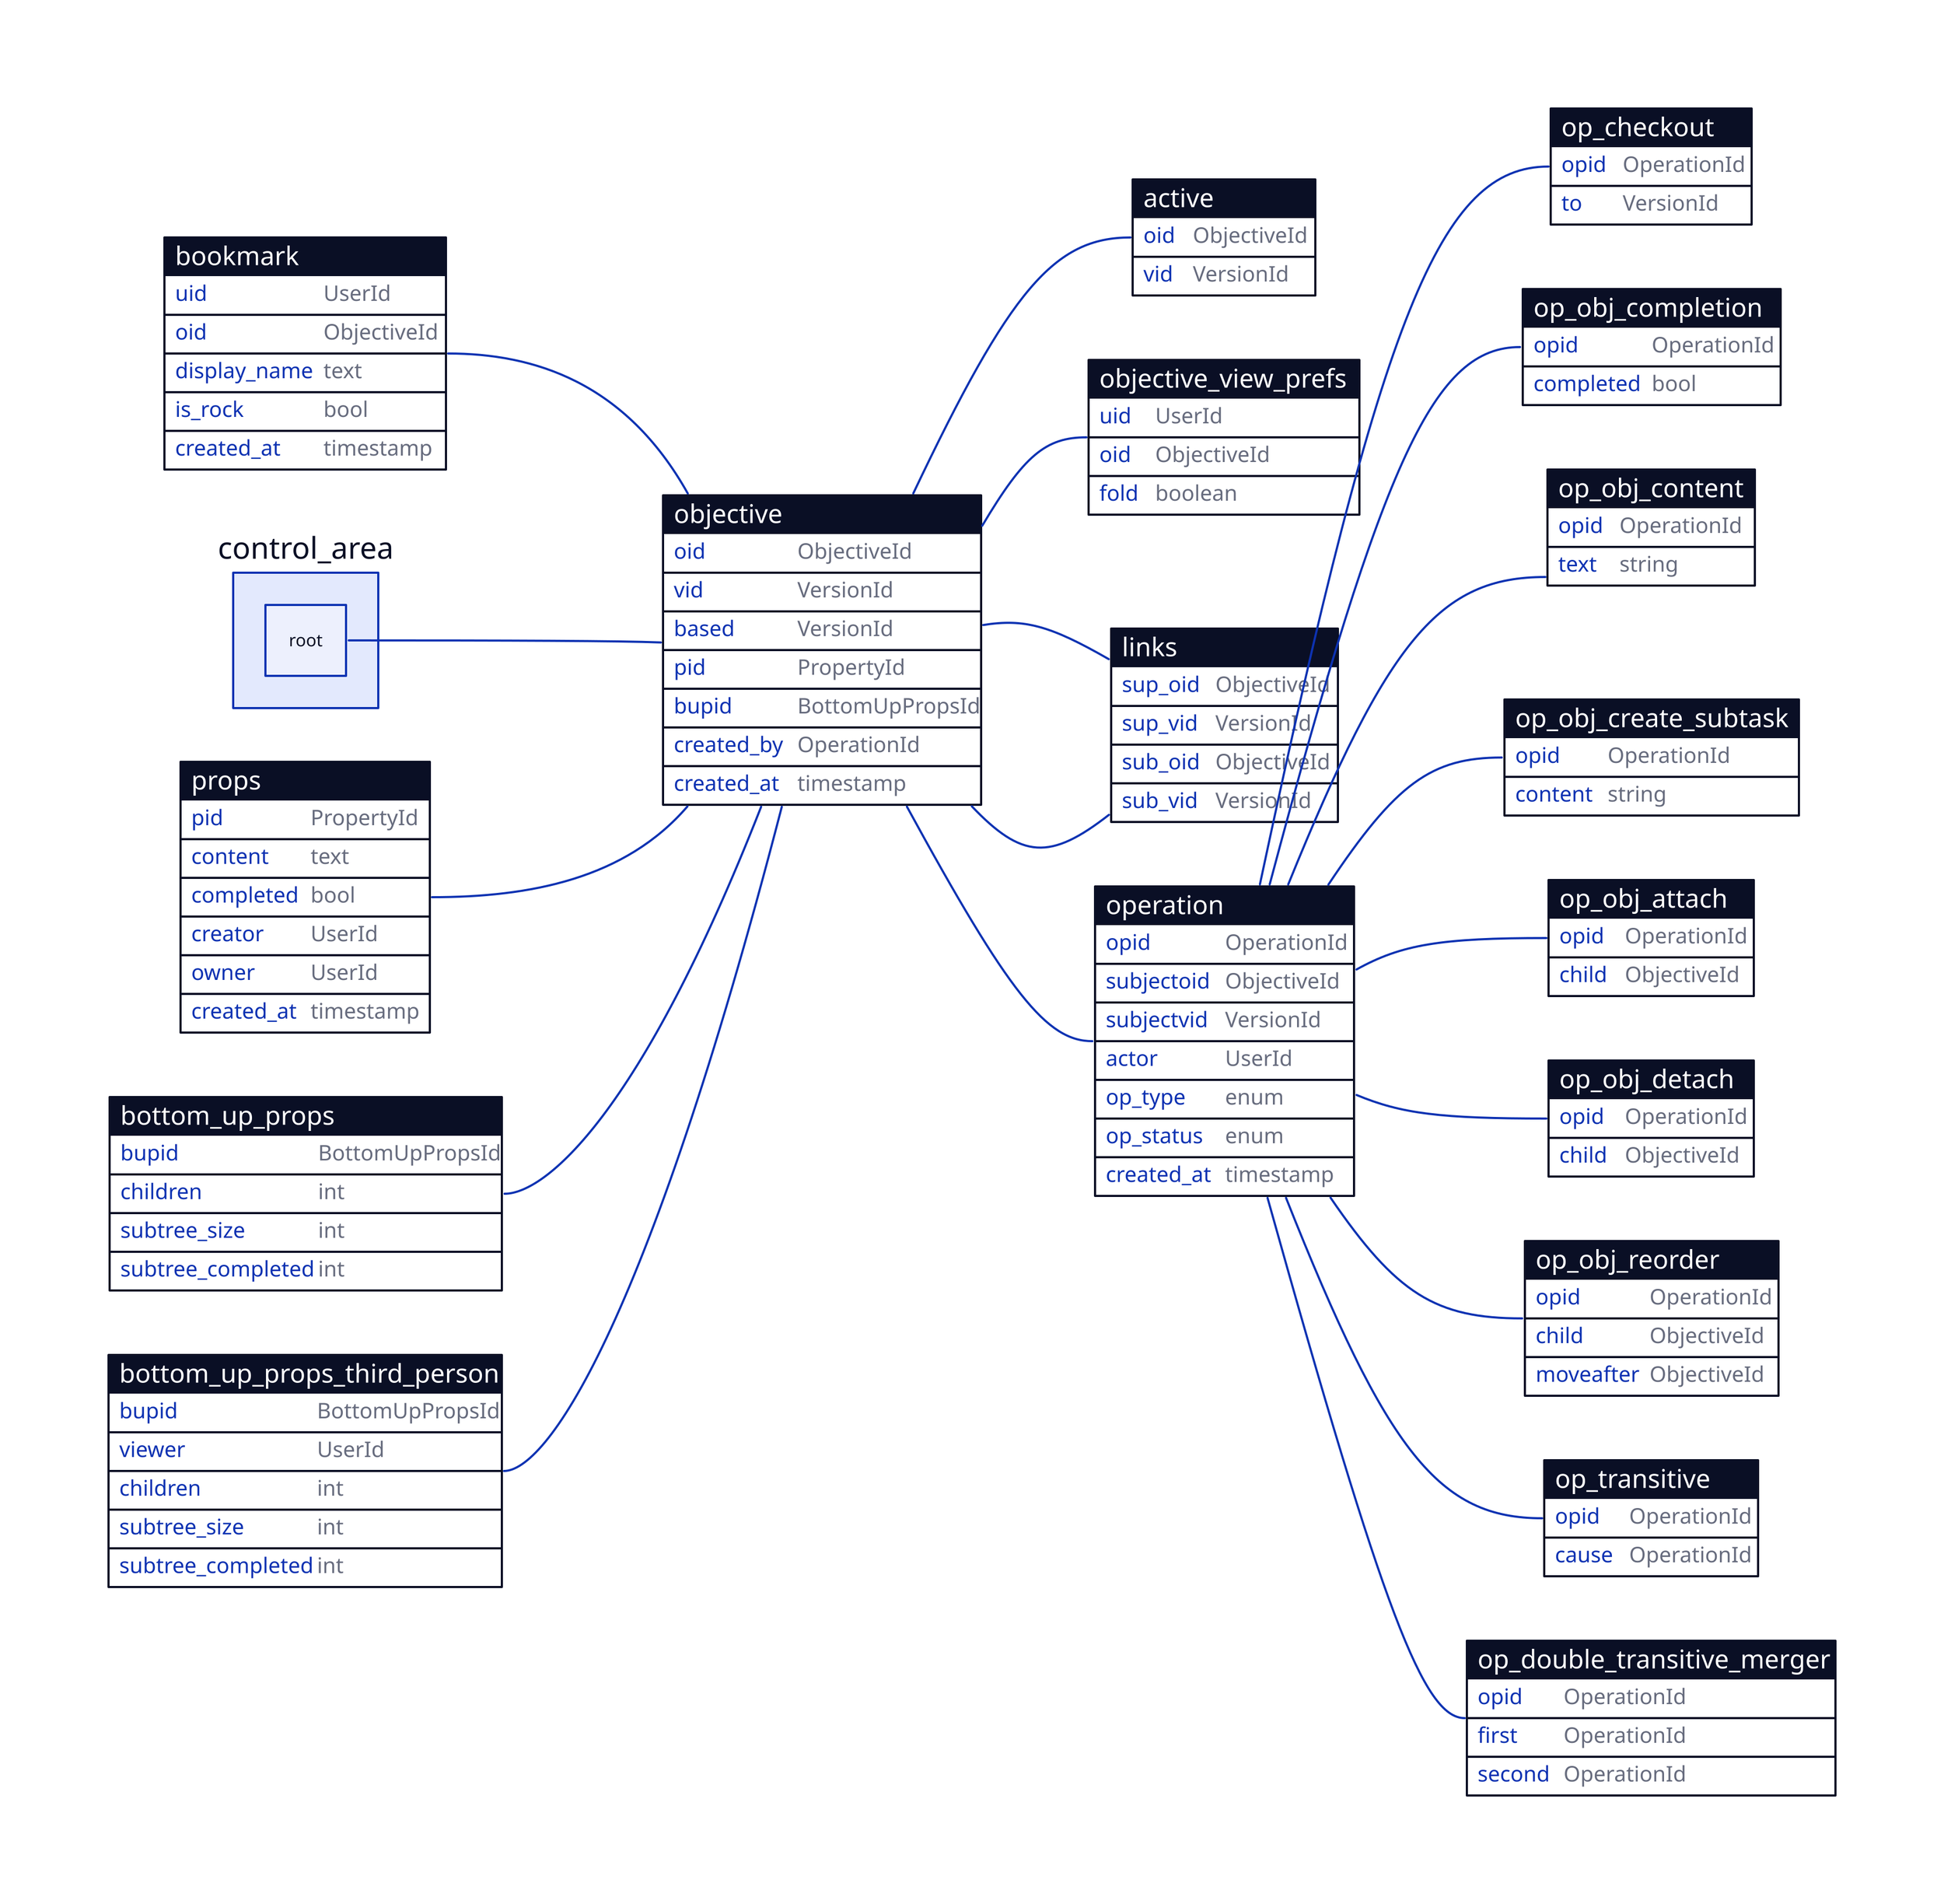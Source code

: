 direction: right

active: {
  shape: sql_table

  oid: ObjectiveId
  vid: VersionId
}

bookmark: {
  shape: sql_table

  uid: UserId
  oid: ObjectiveId
  display_name: text
  is_rock: bool # rocks are hidden in the UI
  created_at: timestamp
}
    
objective: {
  shape: sql_table

  oid: ObjectiveId
  vid: VersionId
  based: VersionId
  pid: PropertyId
  bupid: BottomUpPropsId
  
  created_by: OperationId
  created_at: timestamp # creation of this version (=row)
}

objective_view_prefs: {
  shape: sql_table

  uid: UserId
  oid: ObjectiveId
  fold: boolean
}

# cached from operations to reduce view build duration
# separately versioned from the objective to detach it from privilege and collaboration config changes
props: {
  shape: sql_table

  pid: PropertyId
  content: text
  completed: bool
  creator: UserId
  owner: UserId
  created_at: timestamp
}

links: {
  shape: sql_table

  sup_oid: ObjectiveId
  sup_vid: VersionId
  sub_oid: ObjectiveId
  sub_vid: VersionId
}

bottom_up_props: {
  shape: sql_table

  bupid: BottomUpPropsId

  children: int
  subtree_size: int
  subtree_completed: int
}

bottom_up_props_third_person: {
  shape: sql_table

  bupid: BottomUpPropsId
  viewer: UserId

  children: int
  subtree_size: int
  subtree_completed: int
}

operation: {
  shape: sql_table

  opid: OperationId
  
  subjectoid: ObjectiveId
  subjectvid: VersionId
  actor: UserId

  op_type: enum
  op_status: enum

  created_at: timestamp
}

op_checkout: {
  shape: sql_table
  
  opid: OperationId 
  to: VersionId
}

op_obj_content: {
  shape: sql_table
  
  opid: OperationId 
  text: string
}

op_obj_completion: {
  shape: sql_table

  opid: OperationId
  completed: bool
}

op_obj_create_subtask: {
  shape: sql_table

  opid: OperationId
  content: string
}

# subject is parent
op_obj_attach: {
  shape: sql_table
  
  opid: OperationId 
  child: ObjectiveId # find the vid from only version of child linked to current version of subject
}

# subject is parent
op_obj_detach: {
  shape: sql_table
  
  opid: OperationId 
  child: ObjectiveId # find the vid from only version of child linked to current version of subject
}

op_obj_reorder: {
  shape: sql_table
  
  opid: OperationId 
  child: ObjectiveId
  moveafter: ObjectiveId
}

# every ascendant gets an transitive update operation when an objective gets version changing event from user (either checkout or content/prop modification)
op_transitive: {
  shape: sql_table
  
  opid: OperationId 
  cause: OperationId
}

op_double_transitive_merger: {
  shape: sql_table
  
  opid: OperationId 
  first: OperationId
  second: OperationId
}

objective.oid -- active.oid

# a bookmark points to a root node of a work tree
bookmark.oid -- objective.oid

control_area.root -- objective.oid

objective.oid -- objective_view_prefs.oid

objective.oid -- links.sup_oid
objective.oid -- links.sub_oid

props.pid -- objective.pid
bottom_up_props.bupid -- objective.bupid
bottom_up_props_third_person.bupid -- objective.bupid

operation.opid -- op_checkout.opid
operation.opid -- op_obj_completion.opid
operation.opid -- op_obj_content.opid
operation.opid -- op_obj_create_subtask.opid
operation.opid -- op_obj_attach.opid
operation.opid -- op_obj_detach.opid
operation.opid -- op_obj_reorder.opid
operation.opid -- op_transitive.opid
operation.opid -- op_double_transitive_merger.opid

objective.created_by -- operation.opid

